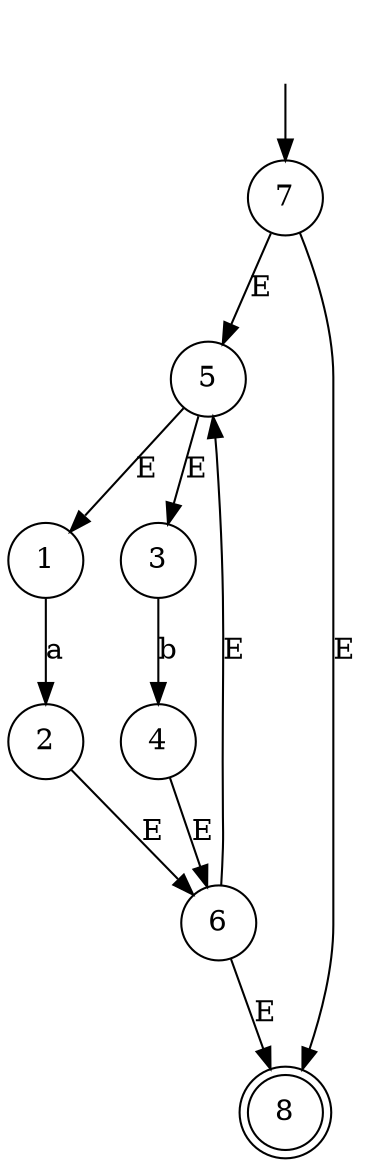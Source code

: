 digraph G{
    ""[shape=none]
    "1"[shape=circle]
    "2"[shape=circle]
    "3"[shape=circle]
    "4"[shape=circle]
    "5"[shape=circle]
    "6"[shape=circle]
    "7"[shape=circle]
    "8"[shape=doublecircle]

    ""->"7"
    "1" -> 2[label="a"]
    "2" -> 6[label="E"]
    "3" -> 4[label="b"]
    "4" -> 6[label="E"]
    "5" -> 1[label="E"]
    "5" -> 3[label="E"]
    "6" -> 5[label="E"]
    "6" -> 8[label="E"]
    "7" -> 5[label="E"]
    "7" -> 8[label="E"]
}
